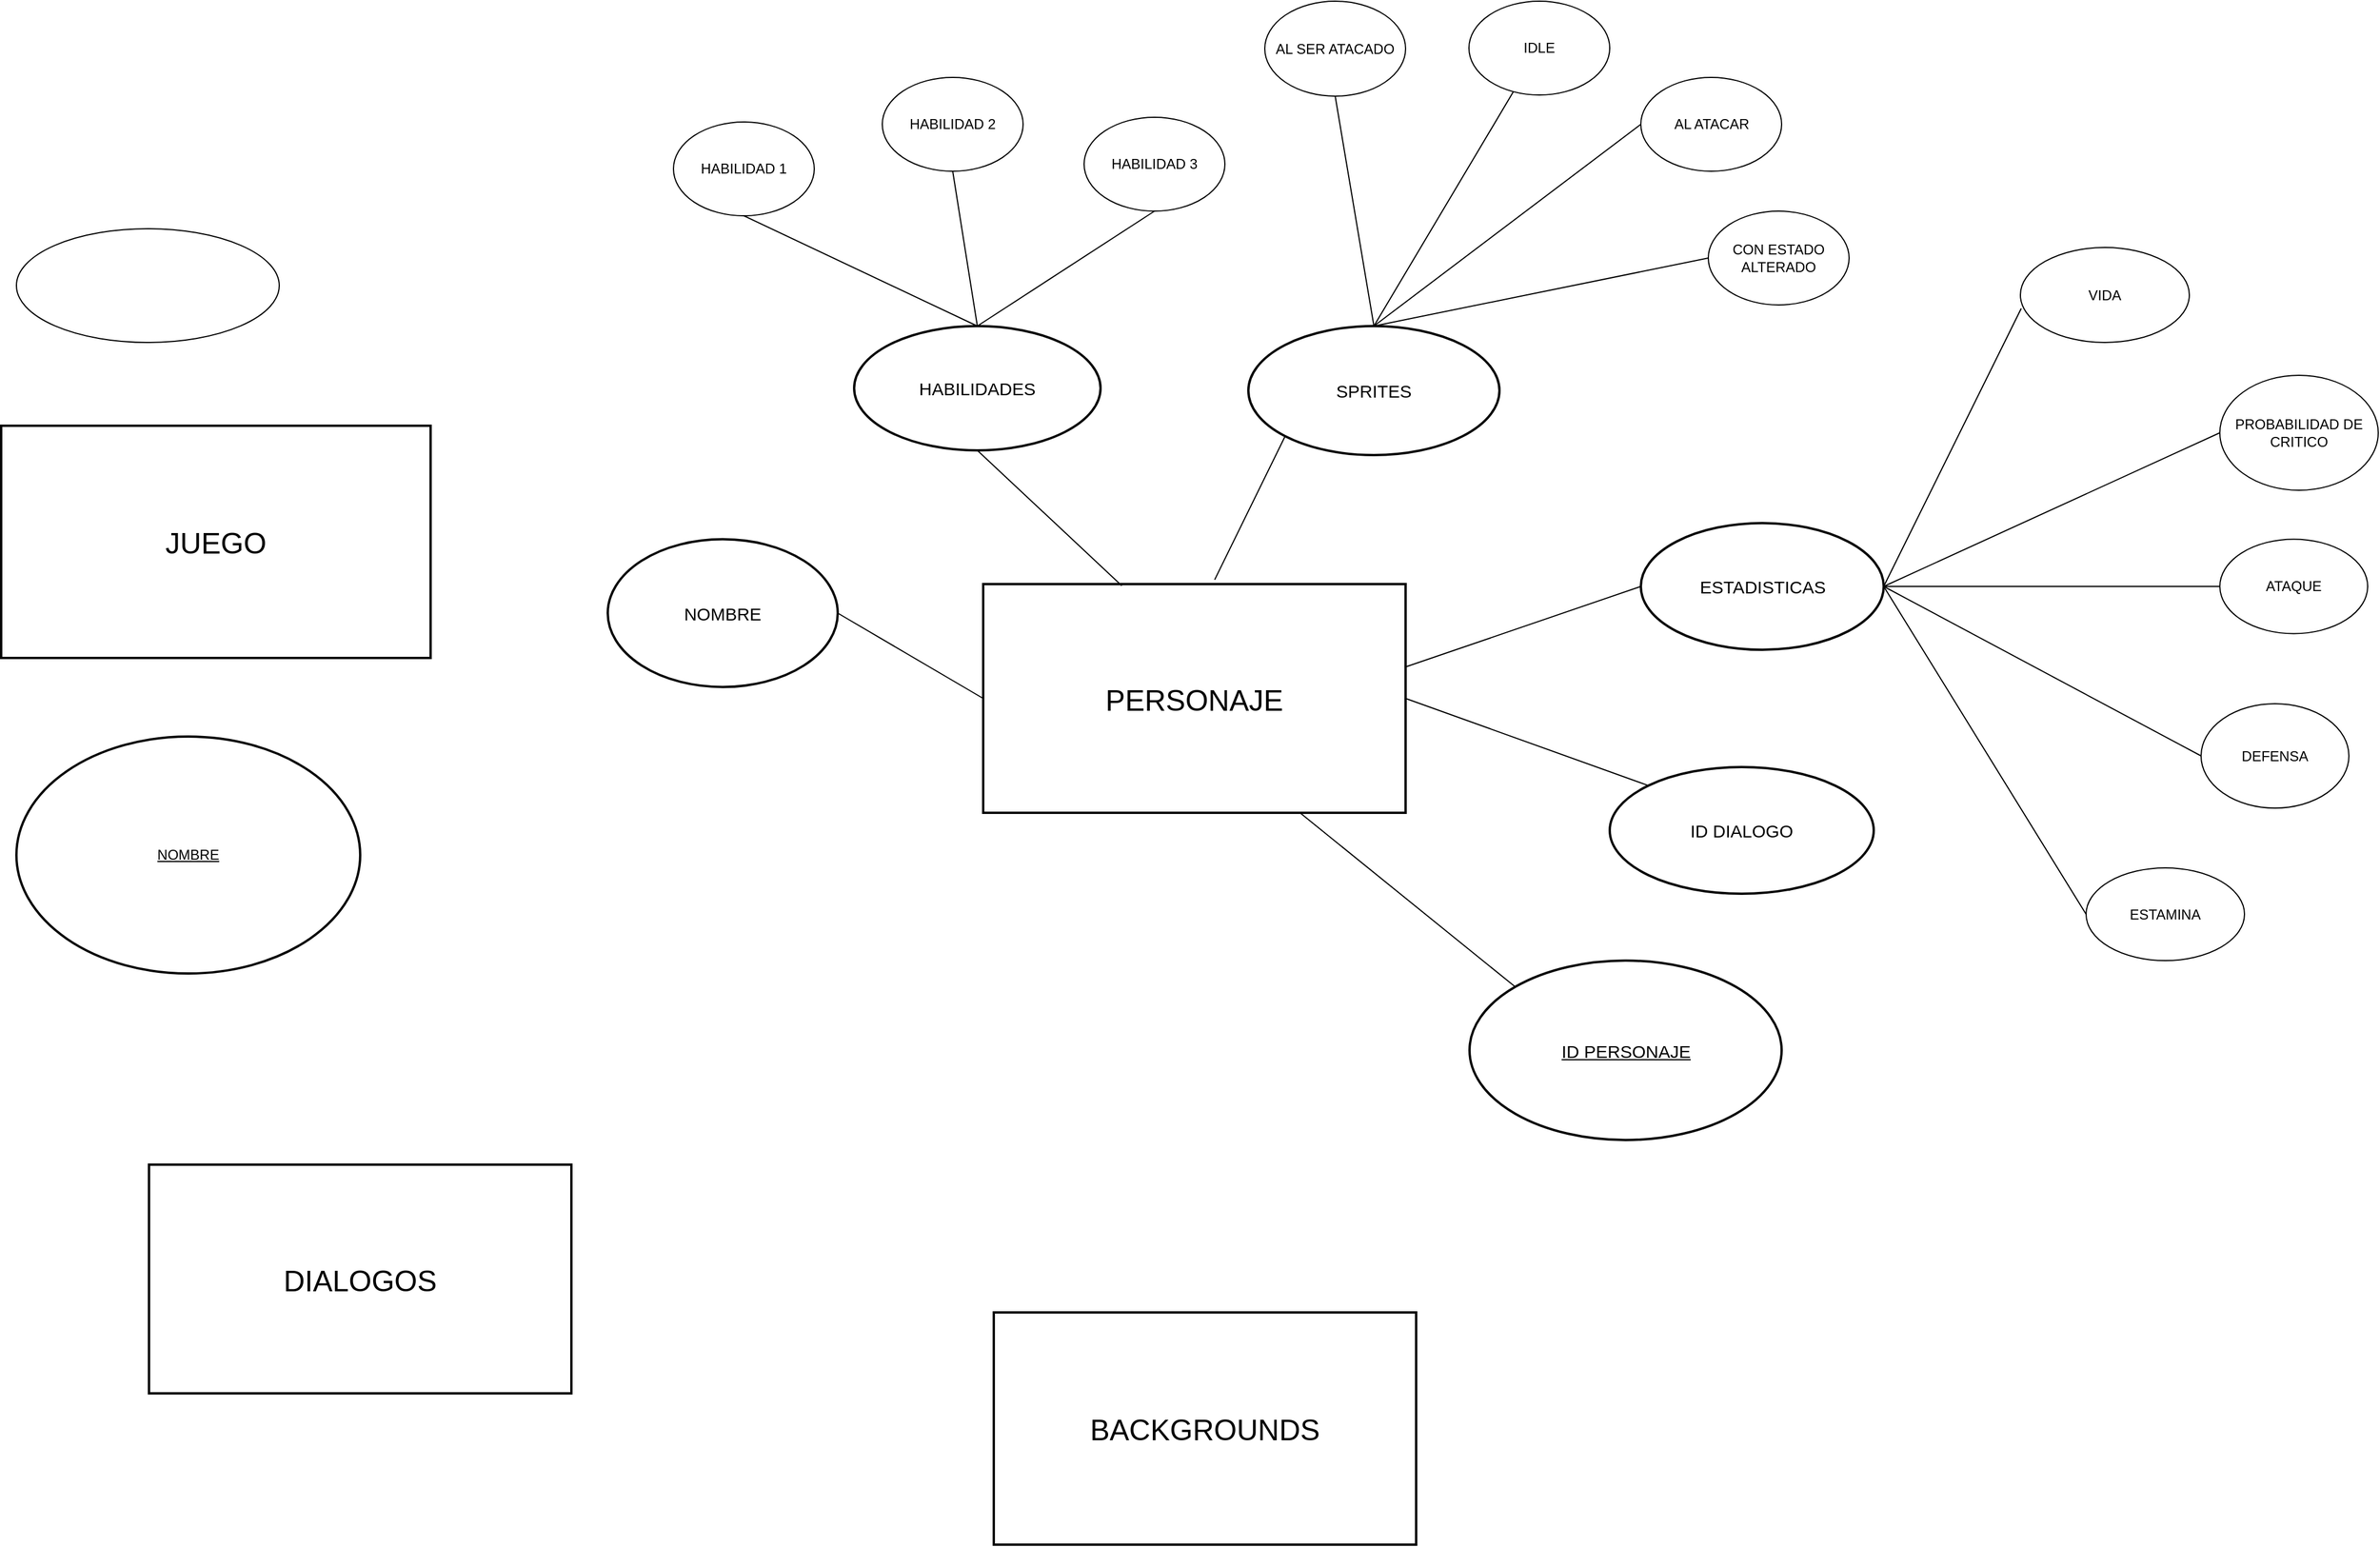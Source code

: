 <mxfile version="21.1.9" type="github">
  <diagram id="R2lEEEUBdFMjLlhIrx00" name="Page-1">
    <mxGraphModel dx="2868" dy="1498" grid="1" gridSize="14" guides="1" tooltips="1" connect="1" arrows="1" fold="1" page="1" pageScale="1" pageWidth="850" pageHeight="1100" background="#ffffff" math="0" shadow="0" extFonts="Permanent Marker^https://fonts.googleapis.com/css?family=Permanent+Marker">
      <root>
        <mxCell id="0" />
        <mxCell id="1" parent="0" />
        <mxCell id="YlZFul1MHV9o11l2ybtj-17" value="&lt;p style=&quot;font-size: 25px;&quot; align=&quot;center&quot;&gt;JUEGO&lt;/p&gt;" style="rounded=0;whiteSpace=wrap;html=1;align=center;strokeWidth=2;" vertex="1" parent="1">
          <mxGeometry x="99" y="1359" width="366" height="198" as="geometry" />
        </mxCell>
        <mxCell id="YlZFul1MHV9o11l2ybtj-47" value="&lt;p&gt;&lt;font style=&quot;font-size: 25px;&quot;&gt;PERSONAJE&lt;/font&gt;&lt;/p&gt;" style="rounded=0;whiteSpace=wrap;html=1;strokeWidth=2;" vertex="1" parent="1">
          <mxGeometry x="936" y="1494" width="360" height="195" as="geometry" />
        </mxCell>
        <mxCell id="YlZFul1MHV9o11l2ybtj-48" value="&lt;p&gt;&lt;font style=&quot;font-size: 25px;&quot;&gt;DIALOGOS&lt;/font&gt;&lt;/p&gt;" style="rounded=0;whiteSpace=wrap;html=1;strokeWidth=2;" vertex="1" parent="1">
          <mxGeometry x="225" y="1989" width="360" height="195" as="geometry" />
        </mxCell>
        <mxCell id="YlZFul1MHV9o11l2ybtj-49" value="" style="endArrow=none;html=1;rounded=0;entryX=0;entryY=0.5;entryDx=0;entryDy=0;strokeWidth=1;exitX=1;exitY=0.5;exitDx=0;exitDy=0;" edge="1" parent="1" source="YlZFul1MHV9o11l2ybtj-52" target="YlZFul1MHV9o11l2ybtj-61">
          <mxGeometry width="50" height="50" relative="1" as="geometry">
            <mxPoint x="292" y="1781" as="sourcePoint" />
            <mxPoint x="725" y="1782" as="targetPoint" />
          </mxGeometry>
        </mxCell>
        <mxCell id="YlZFul1MHV9o11l2ybtj-50" value="&lt;font style=&quot;font-size: 15px;&quot;&gt;ID DIALOGO&lt;/font&gt;" style="ellipse;whiteSpace=wrap;html=1;strokeWidth=2;" vertex="1" parent="1">
          <mxGeometry x="1470" y="1650" width="225" height="108" as="geometry" />
        </mxCell>
        <mxCell id="YlZFul1MHV9o11l2ybtj-51" value="&lt;font style=&quot;font-size: 15px;&quot;&gt;HABILIDADES&lt;/font&gt;" style="ellipse;whiteSpace=wrap;html=1;strokeWidth=2;" vertex="1" parent="1">
          <mxGeometry x="826" y="1274" width="210" height="106" as="geometry" />
        </mxCell>
        <mxCell id="YlZFul1MHV9o11l2ybtj-52" value="&lt;font style=&quot;font-size: 15px;&quot;&gt;ESTADISTICAS&lt;/font&gt;" style="ellipse;whiteSpace=wrap;html=1;strokeWidth=2;" vertex="1" parent="1">
          <mxGeometry x="1496.5" y="1442" width="207" height="108" as="geometry" />
        </mxCell>
        <mxCell id="YlZFul1MHV9o11l2ybtj-58" value="&lt;font style=&quot;font-size: 15px;&quot;&gt;SPRITES&lt;/font&gt;" style="ellipse;whiteSpace=wrap;html=1;strokeWidth=2;" vertex="1" parent="1">
          <mxGeometry x="1162" y="1274" width="214" height="110" as="geometry" />
        </mxCell>
        <mxCell id="YlZFul1MHV9o11l2ybtj-59" value="VIDA" style="ellipse;whiteSpace=wrap;html=1;" vertex="1" parent="1">
          <mxGeometry x="1820" y="1207" width="144" height="81" as="geometry" />
        </mxCell>
        <mxCell id="YlZFul1MHV9o11l2ybtj-60" value="ESTAMINA" style="ellipse;whiteSpace=wrap;html=1;" vertex="1" parent="1">
          <mxGeometry x="1876" y="1736" width="135" height="79" as="geometry" />
        </mxCell>
        <mxCell id="YlZFul1MHV9o11l2ybtj-61" value="ATAQUE" style="ellipse;whiteSpace=wrap;html=1;" vertex="1" parent="1">
          <mxGeometry x="1990" y="1455.75" width="126" height="80.5" as="geometry" />
        </mxCell>
        <mxCell id="YlZFul1MHV9o11l2ybtj-62" value="DEFENSA" style="ellipse;whiteSpace=wrap;html=1;" vertex="1" parent="1">
          <mxGeometry x="1974" y="1596" width="126" height="89" as="geometry" />
        </mxCell>
        <mxCell id="YlZFul1MHV9o11l2ybtj-63" value="PROBABILIDAD DE CRITICO" style="ellipse;whiteSpace=wrap;html=1;" vertex="1" parent="1">
          <mxGeometry x="1990" y="1316" width="135" height="98" as="geometry" />
        </mxCell>
        <mxCell id="YlZFul1MHV9o11l2ybtj-64" style="edgeStyle=orthogonalEdgeStyle;rounded=0;orthogonalLoop=1;jettySize=auto;html=1;exitX=0.5;exitY=1;exitDx=0;exitDy=0;" edge="1" parent="1" source="YlZFul1MHV9o11l2ybtj-61" target="YlZFul1MHV9o11l2ybtj-61">
          <mxGeometry relative="1" as="geometry" />
        </mxCell>
        <mxCell id="YlZFul1MHV9o11l2ybtj-65" value="IDLE" style="ellipse;whiteSpace=wrap;html=1;" vertex="1" parent="1">
          <mxGeometry x="1350" y="997" width="120" height="80" as="geometry" />
        </mxCell>
        <mxCell id="YlZFul1MHV9o11l2ybtj-66" value="AL ATACAR" style="ellipse;whiteSpace=wrap;html=1;" vertex="1" parent="1">
          <mxGeometry x="1496.5" y="1062" width="120" height="80" as="geometry" />
        </mxCell>
        <mxCell id="YlZFul1MHV9o11l2ybtj-67" value="AL SER ATACADO" style="ellipse;whiteSpace=wrap;html=1;" vertex="1" parent="1">
          <mxGeometry x="1176" y="997" width="120" height="81" as="geometry" />
        </mxCell>
        <mxCell id="YlZFul1MHV9o11l2ybtj-68" value="CON ESTADO ALTERADO" style="ellipse;whiteSpace=wrap;html=1;" vertex="1" parent="1">
          <mxGeometry x="1554" y="1176" width="120" height="80" as="geometry" />
        </mxCell>
        <mxCell id="YlZFul1MHV9o11l2ybtj-69" value="" style="endArrow=none;html=1;rounded=0;exitX=0;exitY=1;exitDx=0;exitDy=0;entryX=0.548;entryY=-0.019;entryDx=0;entryDy=0;entryPerimeter=0;" edge="1" parent="1" source="YlZFul1MHV9o11l2ybtj-58" target="YlZFul1MHV9o11l2ybtj-47">
          <mxGeometry width="50" height="50" relative="1" as="geometry">
            <mxPoint x="1269" y="1634" as="sourcePoint" />
            <mxPoint x="1319" y="1584" as="targetPoint" />
          </mxGeometry>
        </mxCell>
        <mxCell id="YlZFul1MHV9o11l2ybtj-70" value="" style="endArrow=none;html=1;rounded=0;exitX=0.328;exitY=0.007;exitDx=0;exitDy=0;exitPerimeter=0;entryX=0.5;entryY=1;entryDx=0;entryDy=0;" edge="1" parent="1" source="YlZFul1MHV9o11l2ybtj-47" target="YlZFul1MHV9o11l2ybtj-51">
          <mxGeometry width="50" height="50" relative="1" as="geometry">
            <mxPoint x="1269" y="1634" as="sourcePoint" />
            <mxPoint x="1319" y="1584" as="targetPoint" />
          </mxGeometry>
        </mxCell>
        <mxCell id="YlZFul1MHV9o11l2ybtj-71" value="HABILIDAD 1" style="ellipse;whiteSpace=wrap;html=1;" vertex="1" parent="1">
          <mxGeometry x="672" y="1100" width="120" height="80" as="geometry" />
        </mxCell>
        <mxCell id="YlZFul1MHV9o11l2ybtj-72" value="&lt;div&gt;HABILIDAD 2&lt;/div&gt;" style="ellipse;whiteSpace=wrap;html=1;" vertex="1" parent="1">
          <mxGeometry x="850" y="1062" width="120" height="80" as="geometry" />
        </mxCell>
        <mxCell id="YlZFul1MHV9o11l2ybtj-73" value="&lt;div&gt;HABILIDAD 3&lt;/div&gt;" style="ellipse;whiteSpace=wrap;html=1;" vertex="1" parent="1">
          <mxGeometry x="1022" y="1096" width="120" height="80" as="geometry" />
        </mxCell>
        <mxCell id="YlZFul1MHV9o11l2ybtj-77" value="&lt;font style=&quot;font-size: 25px;&quot;&gt;BACKGROUNDS&lt;/font&gt;" style="rounded=0;whiteSpace=wrap;html=1;strokeWidth=2;" vertex="1" parent="1">
          <mxGeometry x="945" y="2115" width="360" height="198" as="geometry" />
        </mxCell>
        <mxCell id="YlZFul1MHV9o11l2ybtj-80" value="" style="endArrow=none;html=1;rounded=0;exitX=0;exitY=0;exitDx=0;exitDy=0;entryX=1;entryY=0.5;entryDx=0;entryDy=0;" edge="1" parent="1" source="YlZFul1MHV9o11l2ybtj-50" target="YlZFul1MHV9o11l2ybtj-47">
          <mxGeometry width="50" height="50" relative="1" as="geometry">
            <mxPoint x="1269" y="1724" as="sourcePoint" />
            <mxPoint x="1319" y="1674" as="targetPoint" />
          </mxGeometry>
        </mxCell>
        <mxCell id="YlZFul1MHV9o11l2ybtj-81" value="" style="endArrow=none;html=1;rounded=0;entryX=0.999;entryY=0.363;entryDx=0;entryDy=0;entryPerimeter=0;exitX=0;exitY=0.5;exitDx=0;exitDy=0;" edge="1" parent="1" source="YlZFul1MHV9o11l2ybtj-52" target="YlZFul1MHV9o11l2ybtj-47">
          <mxGeometry width="50" height="50" relative="1" as="geometry">
            <mxPoint x="1377" y="1556" as="sourcePoint" />
            <mxPoint x="1319" y="1674" as="targetPoint" />
          </mxGeometry>
        </mxCell>
        <mxCell id="YlZFul1MHV9o11l2ybtj-82" value="" style="endArrow=none;html=1;rounded=0;entryX=1;entryY=0.5;entryDx=0;entryDy=0;exitX=0.005;exitY=0.642;exitDx=0;exitDy=0;exitPerimeter=0;" edge="1" parent="1" source="YlZFul1MHV9o11l2ybtj-59" target="YlZFul1MHV9o11l2ybtj-52">
          <mxGeometry width="50" height="50" relative="1" as="geometry">
            <mxPoint x="1269" y="1724" as="sourcePoint" />
            <mxPoint x="1319" y="1674" as="targetPoint" />
          </mxGeometry>
        </mxCell>
        <mxCell id="YlZFul1MHV9o11l2ybtj-90" value="" style="endArrow=none;html=1;rounded=0;entryX=1;entryY=0.5;entryDx=0;entryDy=0;exitX=0;exitY=0.5;exitDx=0;exitDy=0;" edge="1" parent="1" source="YlZFul1MHV9o11l2ybtj-60" target="YlZFul1MHV9o11l2ybtj-52">
          <mxGeometry relative="1" as="geometry">
            <mxPoint x="1116" y="1755" as="sourcePoint" />
            <mxPoint x="1276" y="1755" as="targetPoint" />
          </mxGeometry>
        </mxCell>
        <mxCell id="YlZFul1MHV9o11l2ybtj-92" value="" style="endArrow=none;html=1;rounded=0;entryX=1;entryY=0.5;entryDx=0;entryDy=0;exitX=0;exitY=0.5;exitDx=0;exitDy=0;" edge="1" parent="1" source="YlZFul1MHV9o11l2ybtj-62" target="YlZFul1MHV9o11l2ybtj-52">
          <mxGeometry relative="1" as="geometry">
            <mxPoint x="1116" y="1755" as="sourcePoint" />
            <mxPoint x="1276" y="1755" as="targetPoint" />
          </mxGeometry>
        </mxCell>
        <mxCell id="YlZFul1MHV9o11l2ybtj-93" value="" style="endArrow=none;html=1;rounded=0;entryX=1;entryY=0.5;entryDx=0;entryDy=0;exitX=0;exitY=0.5;exitDx=0;exitDy=0;" edge="1" parent="1" source="YlZFul1MHV9o11l2ybtj-63" target="YlZFul1MHV9o11l2ybtj-52">
          <mxGeometry relative="1" as="geometry">
            <mxPoint x="1116" y="1755" as="sourcePoint" />
            <mxPoint x="1276" y="1755" as="targetPoint" />
          </mxGeometry>
        </mxCell>
        <mxCell id="YlZFul1MHV9o11l2ybtj-96" value="" style="endArrow=none;html=1;rounded=0;entryX=0.5;entryY=0;entryDx=0;entryDy=0;" edge="1" parent="1" source="YlZFul1MHV9o11l2ybtj-65" target="YlZFul1MHV9o11l2ybtj-58">
          <mxGeometry relative="1" as="geometry">
            <mxPoint x="1116" y="1512" as="sourcePoint" />
            <mxPoint x="1276" y="1512" as="targetPoint" />
          </mxGeometry>
        </mxCell>
        <mxCell id="YlZFul1MHV9o11l2ybtj-97" value="" style="endArrow=none;html=1;rounded=0;entryX=0.5;entryY=0;entryDx=0;entryDy=0;exitX=0;exitY=0.5;exitDx=0;exitDy=0;" edge="1" parent="1" source="YlZFul1MHV9o11l2ybtj-68" target="YlZFul1MHV9o11l2ybtj-58">
          <mxGeometry relative="1" as="geometry">
            <mxPoint x="1116" y="1512" as="sourcePoint" />
            <mxPoint x="1276" y="1512" as="targetPoint" />
          </mxGeometry>
        </mxCell>
        <mxCell id="YlZFul1MHV9o11l2ybtj-98" style="edgeStyle=orthogonalEdgeStyle;rounded=0;orthogonalLoop=1;jettySize=auto;html=1;exitX=0.5;exitY=1;exitDx=0;exitDy=0;" edge="1" parent="1" source="YlZFul1MHV9o11l2ybtj-68" target="YlZFul1MHV9o11l2ybtj-68">
          <mxGeometry relative="1" as="geometry" />
        </mxCell>
        <mxCell id="YlZFul1MHV9o11l2ybtj-99" value="" style="endArrow=none;html=1;rounded=0;entryX=0.5;entryY=0;entryDx=0;entryDy=0;exitX=0;exitY=0.5;exitDx=0;exitDy=0;" edge="1" parent="1" source="YlZFul1MHV9o11l2ybtj-66" target="YlZFul1MHV9o11l2ybtj-58">
          <mxGeometry relative="1" as="geometry">
            <mxPoint x="1116" y="1512" as="sourcePoint" />
            <mxPoint x="1276" y="1512" as="targetPoint" />
          </mxGeometry>
        </mxCell>
        <mxCell id="YlZFul1MHV9o11l2ybtj-100" value="" style="endArrow=none;html=1;rounded=0;entryX=0.5;entryY=1;entryDx=0;entryDy=0;exitX=0.5;exitY=0;exitDx=0;exitDy=0;" edge="1" parent="1" source="YlZFul1MHV9o11l2ybtj-58" target="YlZFul1MHV9o11l2ybtj-67">
          <mxGeometry relative="1" as="geometry">
            <mxPoint x="1404" y="1350" as="sourcePoint" />
            <mxPoint x="1276" y="1512" as="targetPoint" />
          </mxGeometry>
        </mxCell>
        <mxCell id="YlZFul1MHV9o11l2ybtj-101" value="" style="endArrow=none;html=1;rounded=0;entryX=0.5;entryY=1;entryDx=0;entryDy=0;exitX=0.5;exitY=0;exitDx=0;exitDy=0;" edge="1" parent="1" source="YlZFul1MHV9o11l2ybtj-51" target="YlZFul1MHV9o11l2ybtj-71">
          <mxGeometry relative="1" as="geometry">
            <mxPoint x="1120" y="1512" as="sourcePoint" />
            <mxPoint x="1280" y="1512" as="targetPoint" />
          </mxGeometry>
        </mxCell>
        <mxCell id="YlZFul1MHV9o11l2ybtj-102" value="" style="endArrow=none;html=1;rounded=0;entryX=0.5;entryY=1;entryDx=0;entryDy=0;exitX=0.5;exitY=0;exitDx=0;exitDy=0;" edge="1" parent="1" source="YlZFul1MHV9o11l2ybtj-51" target="YlZFul1MHV9o11l2ybtj-72">
          <mxGeometry relative="1" as="geometry">
            <mxPoint x="1120" y="1512" as="sourcePoint" />
            <mxPoint x="1280" y="1512" as="targetPoint" />
          </mxGeometry>
        </mxCell>
        <mxCell id="YlZFul1MHV9o11l2ybtj-103" value="" style="endArrow=none;html=1;rounded=0;entryX=0.5;entryY=1;entryDx=0;entryDy=0;exitX=0.5;exitY=0;exitDx=0;exitDy=0;" edge="1" parent="1" source="YlZFul1MHV9o11l2ybtj-51" target="YlZFul1MHV9o11l2ybtj-73">
          <mxGeometry relative="1" as="geometry">
            <mxPoint x="1120" y="1512" as="sourcePoint" />
            <mxPoint x="1280" y="1512" as="targetPoint" />
          </mxGeometry>
        </mxCell>
        <mxCell id="YlZFul1MHV9o11l2ybtj-106" style="edgeStyle=orthogonalEdgeStyle;rounded=0;orthogonalLoop=1;jettySize=auto;html=1;exitX=0.5;exitY=1;exitDx=0;exitDy=0;" edge="1" parent="1" source="YlZFul1MHV9o11l2ybtj-68" target="YlZFul1MHV9o11l2ybtj-68">
          <mxGeometry relative="1" as="geometry" />
        </mxCell>
        <mxCell id="YlZFul1MHV9o11l2ybtj-107" value="" style="ellipse;whiteSpace=wrap;html=1;align=center;" vertex="1" parent="1">
          <mxGeometry x="112" y="1191" width="224" height="97" as="geometry" />
        </mxCell>
        <mxCell id="YlZFul1MHV9o11l2ybtj-110" value="&lt;font style=&quot;font-size: 15px;&quot;&gt;NOMBRE&lt;/font&gt;" style="ellipse;whiteSpace=wrap;html=1;align=center;strokeWidth=2;" vertex="1" parent="1">
          <mxGeometry x="616" y="1455.75" width="196" height="126" as="geometry" />
        </mxCell>
        <mxCell id="YlZFul1MHV9o11l2ybtj-111" value="" style="endArrow=none;html=1;rounded=0;entryX=0.75;entryY=1;entryDx=0;entryDy=0;exitX=0;exitY=0;exitDx=0;exitDy=0;" edge="1" parent="1" source="YlZFul1MHV9o11l2ybtj-116" target="YlZFul1MHV9o11l2ybtj-47">
          <mxGeometry relative="1" as="geometry">
            <mxPoint x="994" y="1610" as="sourcePoint" />
            <mxPoint x="1154" y="1610" as="targetPoint" />
          </mxGeometry>
        </mxCell>
        <mxCell id="YlZFul1MHV9o11l2ybtj-112" value="" style="endArrow=none;html=1;rounded=0;entryX=0;entryY=0.5;entryDx=0;entryDy=0;exitX=1;exitY=0.5;exitDx=0;exitDy=0;" edge="1" parent="1" source="YlZFul1MHV9o11l2ybtj-110" target="YlZFul1MHV9o11l2ybtj-47">
          <mxGeometry relative="1" as="geometry">
            <mxPoint x="994" y="1610" as="sourcePoint" />
            <mxPoint x="1154" y="1610" as="targetPoint" />
          </mxGeometry>
        </mxCell>
        <mxCell id="YlZFul1MHV9o11l2ybtj-113" style="edgeStyle=orthogonalEdgeStyle;rounded=0;orthogonalLoop=1;jettySize=auto;html=1;exitX=0.5;exitY=1;exitDx=0;exitDy=0;" edge="1" parent="1" source="YlZFul1MHV9o11l2ybtj-66" target="YlZFul1MHV9o11l2ybtj-66">
          <mxGeometry relative="1" as="geometry" />
        </mxCell>
        <mxCell id="YlZFul1MHV9o11l2ybtj-116" value="&lt;font style=&quot;font-size: 15px;&quot;&gt;ID PERSONAJE&lt;/font&gt;" style="ellipse;whiteSpace=wrap;html=1;align=center;fontStyle=4;strokeWidth=2;" vertex="1" parent="1">
          <mxGeometry x="1350.5" y="1815" width="266" height="153" as="geometry" />
        </mxCell>
        <mxCell id="YlZFul1MHV9o11l2ybtj-119" value="NOMBRE" style="ellipse;whiteSpace=wrap;html=1;align=center;fontStyle=4;strokeWidth=2;" vertex="1" parent="1">
          <mxGeometry x="112" y="1624" width="293" height="202" as="geometry" />
        </mxCell>
      </root>
    </mxGraphModel>
  </diagram>
</mxfile>
